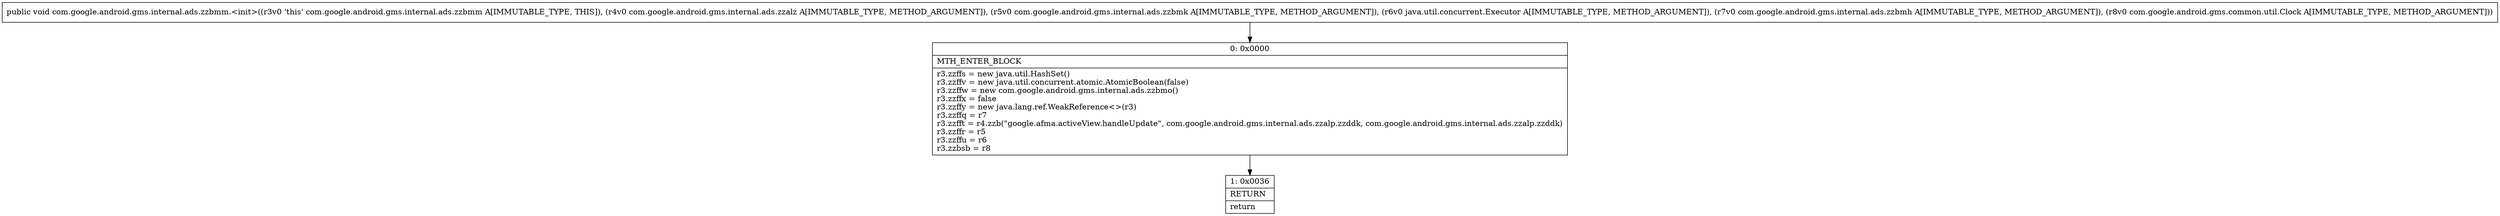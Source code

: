 digraph "CFG forcom.google.android.gms.internal.ads.zzbmm.\<init\>(Lcom\/google\/android\/gms\/internal\/ads\/zzalz;Lcom\/google\/android\/gms\/internal\/ads\/zzbmk;Ljava\/util\/concurrent\/Executor;Lcom\/google\/android\/gms\/internal\/ads\/zzbmh;Lcom\/google\/android\/gms\/common\/util\/Clock;)V" {
Node_0 [shape=record,label="{0\:\ 0x0000|MTH_ENTER_BLOCK\l|r3.zzffs = new java.util.HashSet()\lr3.zzffv = new java.util.concurrent.atomic.AtomicBoolean(false)\lr3.zzffw = new com.google.android.gms.internal.ads.zzbmo()\lr3.zzffx = false\lr3.zzffy = new java.lang.ref.WeakReference\<\>(r3)\lr3.zzffq = r7\lr3.zzfft = r4.zzb(\"google.afma.activeView.handleUpdate\", com.google.android.gms.internal.ads.zzalp.zzddk, com.google.android.gms.internal.ads.zzalp.zzddk)\lr3.zzffr = r5\lr3.zzffu = r6\lr3.zzbsb = r8\l}"];
Node_1 [shape=record,label="{1\:\ 0x0036|RETURN\l|return\l}"];
MethodNode[shape=record,label="{public void com.google.android.gms.internal.ads.zzbmm.\<init\>((r3v0 'this' com.google.android.gms.internal.ads.zzbmm A[IMMUTABLE_TYPE, THIS]), (r4v0 com.google.android.gms.internal.ads.zzalz A[IMMUTABLE_TYPE, METHOD_ARGUMENT]), (r5v0 com.google.android.gms.internal.ads.zzbmk A[IMMUTABLE_TYPE, METHOD_ARGUMENT]), (r6v0 java.util.concurrent.Executor A[IMMUTABLE_TYPE, METHOD_ARGUMENT]), (r7v0 com.google.android.gms.internal.ads.zzbmh A[IMMUTABLE_TYPE, METHOD_ARGUMENT]), (r8v0 com.google.android.gms.common.util.Clock A[IMMUTABLE_TYPE, METHOD_ARGUMENT])) }"];
MethodNode -> Node_0;
Node_0 -> Node_1;
}

